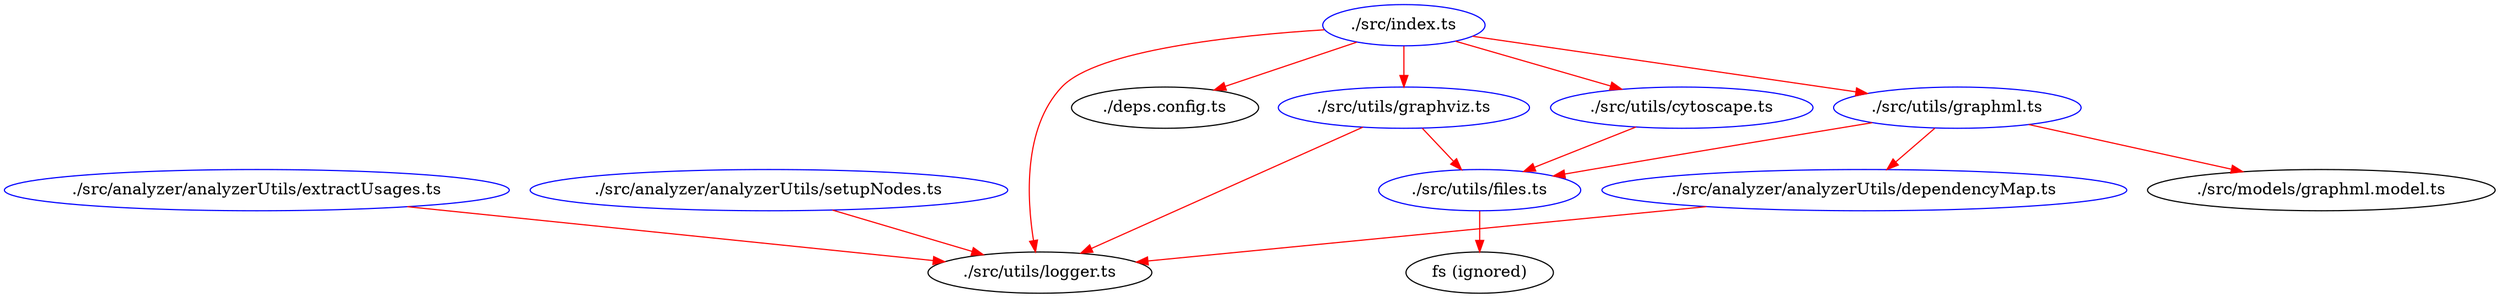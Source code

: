 digraph G {
  "./src/analyzer/analyzerUtils/dependencyMap.ts" [ color = "blue" ];
  "./src/utils/logger.ts";
  "./src/analyzer/analyzerUtils/extractUsages.ts" [ color = "blue" ];
  "./src/analyzer/analyzerUtils/setupNodes.ts" [ color = "blue" ];
  "./src/index.ts" [ color = "blue" ];
  "./deps.config.ts";
  "./src/utils/graphviz.ts" [ color = "blue" ];
  "./src/utils/cytoscape.ts" [ color = "blue" ];
  "./src/utils/graphml.ts" [ color = "blue" ];
  "./src/utils/files.ts" [ color = "blue" ];
  "./src/models/graphml.model.ts";
  "fs (ignored)";
  "./src/analyzer/analyzerUtils/dependencyMap.ts" -> "./src/utils/logger.ts" [ color = "red" ];
  "./src/analyzer/analyzerUtils/extractUsages.ts" -> "./src/utils/logger.ts" [ color = "red" ];
  "./src/analyzer/analyzerUtils/setupNodes.ts" -> "./src/utils/logger.ts" [ color = "red" ];
  "./src/index.ts" -> "./src/utils/logger.ts" [ color = "red" ];
  "./src/index.ts" -> "./deps.config.ts" [ color = "red" ];
  "./src/index.ts" -> "./src/utils/graphviz.ts" [ color = "red" ];
  "./src/index.ts" -> "./src/utils/cytoscape.ts" [ color = "red" ];
  "./src/index.ts" -> "./src/utils/graphml.ts" [ color = "red" ];
  "./src/utils/graphviz.ts" -> "./src/utils/logger.ts" [ color = "red" ];
  "./src/utils/graphviz.ts" -> "./src/utils/files.ts" [ color = "red" ];
  "./src/utils/cytoscape.ts" -> "./src/utils/files.ts" [ color = "red" ];
  "./src/utils/graphml.ts" -> "./src/utils/files.ts" [ color = "red" ];
  "./src/utils/graphml.ts" -> "./src/analyzer/analyzerUtils/dependencyMap.ts" [ color = "red" ];
  "./src/utils/graphml.ts" -> "./src/models/graphml.model.ts" [ color = "red" ];
  "./src/utils/files.ts" -> "fs (ignored)" [ color = "red" ];
}
